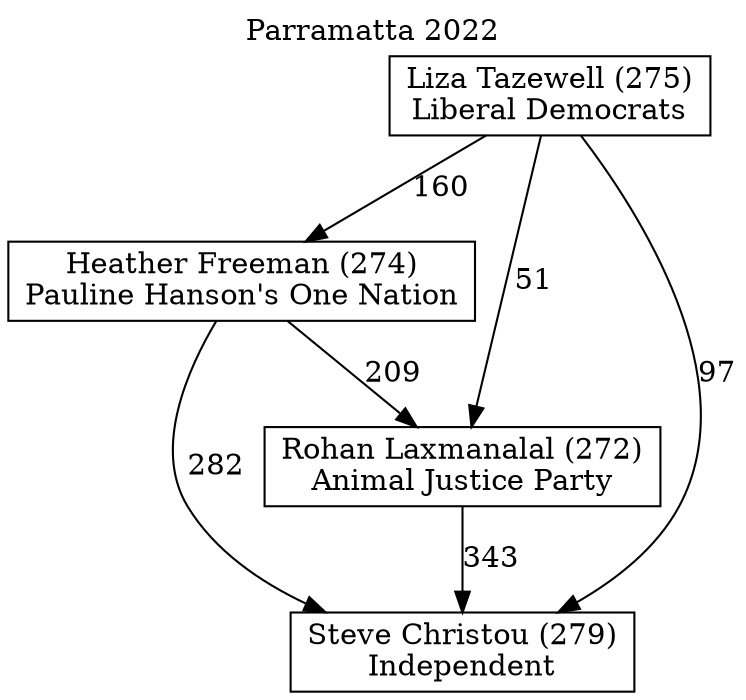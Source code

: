 // House preference flow
digraph "Steve Christou (279)_Parramatta_2022" {
	graph [label="Parramatta 2022" labelloc=t mclimit=10]
	node [shape=box]
	"Heather Freeman (274)" [label="Heather Freeman (274)
Pauline Hanson's One Nation"]
	"Liza Tazewell (275)" [label="Liza Tazewell (275)
Liberal Democrats"]
	"Rohan Laxmanalal (272)" [label="Rohan Laxmanalal (272)
Animal Justice Party"]
	"Steve Christou (279)" [label="Steve Christou (279)
Independent"]
	"Heather Freeman (274)" -> "Rohan Laxmanalal (272)" [label=209]
	"Heather Freeman (274)" -> "Steve Christou (279)" [label=282]
	"Liza Tazewell (275)" -> "Heather Freeman (274)" [label=160]
	"Liza Tazewell (275)" -> "Rohan Laxmanalal (272)" [label=51]
	"Liza Tazewell (275)" -> "Steve Christou (279)" [label=97]
	"Rohan Laxmanalal (272)" -> "Steve Christou (279)" [label=343]
}
